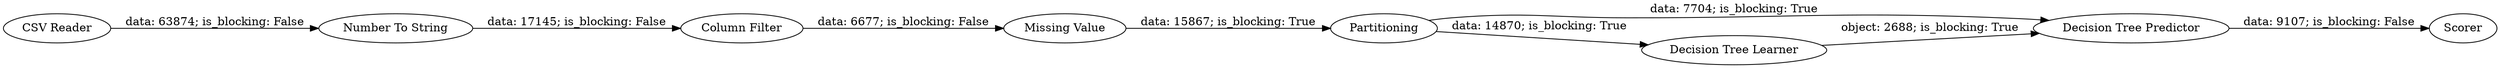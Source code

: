 digraph {
	"66243044544963453_8" [label="Column Filter"]
	"66243044544963453_6" [label="Number To String"]
	"66243044544963453_19" [label="CSV Reader"]
	"66243044544963453_18" [label="Missing Value"]
	"66243044544963453_16" [label="Decision Tree Predictor"]
	"66243044544963453_15" [label="Decision Tree Learner"]
	"66243044544963453_13" [label=Partitioning]
	"66243044544963453_17" [label=Scorer]
	"66243044544963453_16" -> "66243044544963453_17" [label="data: 9107; is_blocking: False"]
	"66243044544963453_6" -> "66243044544963453_8" [label="data: 17145; is_blocking: False"]
	"66243044544963453_8" -> "66243044544963453_18" [label="data: 6677; is_blocking: False"]
	"66243044544963453_19" -> "66243044544963453_6" [label="data: 63874; is_blocking: False"]
	"66243044544963453_13" -> "66243044544963453_15" [label="data: 14870; is_blocking: True"]
	"66243044544963453_15" -> "66243044544963453_16" [label="object: 2688; is_blocking: True"]
	"66243044544963453_18" -> "66243044544963453_13" [label="data: 15867; is_blocking: True"]
	"66243044544963453_13" -> "66243044544963453_16" [label="data: 7704; is_blocking: True"]
	rankdir=LR
}
